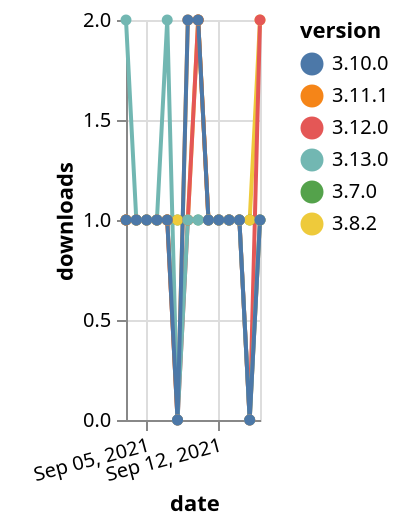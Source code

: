 {"$schema": "https://vega.github.io/schema/vega-lite/v5.json", "description": "A simple bar chart with embedded data.", "data": {"values": [{"date": "2021-09-03", "total": 248, "delta": 1, "version": "3.7.0"}, {"date": "2021-09-04", "total": 249, "delta": 1, "version": "3.7.0"}, {"date": "2021-09-05", "total": 250, "delta": 1, "version": "3.7.0"}, {"date": "2021-09-06", "total": 251, "delta": 1, "version": "3.7.0"}, {"date": "2021-09-07", "total": 252, "delta": 1, "version": "3.7.0"}, {"date": "2021-09-08", "total": 253, "delta": 1, "version": "3.7.0"}, {"date": "2021-09-09", "total": 254, "delta": 1, "version": "3.7.0"}, {"date": "2021-09-10", "total": 255, "delta": 1, "version": "3.7.0"}, {"date": "2021-09-11", "total": 256, "delta": 1, "version": "3.7.0"}, {"date": "2021-09-12", "total": 257, "delta": 1, "version": "3.7.0"}, {"date": "2021-09-13", "total": 258, "delta": 1, "version": "3.7.0"}, {"date": "2021-09-14", "total": 259, "delta": 1, "version": "3.7.0"}, {"date": "2021-09-15", "total": 260, "delta": 1, "version": "3.7.0"}, {"date": "2021-09-16", "total": 261, "delta": 1, "version": "3.7.0"}, {"date": "2021-09-03", "total": 391, "delta": 1, "version": "3.8.2"}, {"date": "2021-09-04", "total": 392, "delta": 1, "version": "3.8.2"}, {"date": "2021-09-05", "total": 393, "delta": 1, "version": "3.8.2"}, {"date": "2021-09-06", "total": 394, "delta": 1, "version": "3.8.2"}, {"date": "2021-09-07", "total": 395, "delta": 1, "version": "3.8.2"}, {"date": "2021-09-08", "total": 396, "delta": 1, "version": "3.8.2"}, {"date": "2021-09-09", "total": 397, "delta": 1, "version": "3.8.2"}, {"date": "2021-09-10", "total": 399, "delta": 2, "version": "3.8.2"}, {"date": "2021-09-11", "total": 400, "delta": 1, "version": "3.8.2"}, {"date": "2021-09-12", "total": 401, "delta": 1, "version": "3.8.2"}, {"date": "2021-09-13", "total": 402, "delta": 1, "version": "3.8.2"}, {"date": "2021-09-14", "total": 403, "delta": 1, "version": "3.8.2"}, {"date": "2021-09-15", "total": 404, "delta": 1, "version": "3.8.2"}, {"date": "2021-09-16", "total": 406, "delta": 2, "version": "3.8.2"}, {"date": "2021-09-03", "total": 169, "delta": 1, "version": "3.12.0"}, {"date": "2021-09-04", "total": 170, "delta": 1, "version": "3.12.0"}, {"date": "2021-09-05", "total": 171, "delta": 1, "version": "3.12.0"}, {"date": "2021-09-06", "total": 172, "delta": 1, "version": "3.12.0"}, {"date": "2021-09-07", "total": 173, "delta": 1, "version": "3.12.0"}, {"date": "2021-09-08", "total": 173, "delta": 0, "version": "3.12.0"}, {"date": "2021-09-09", "total": 174, "delta": 1, "version": "3.12.0"}, {"date": "2021-09-10", "total": 176, "delta": 2, "version": "3.12.0"}, {"date": "2021-09-11", "total": 177, "delta": 1, "version": "3.12.0"}, {"date": "2021-09-12", "total": 178, "delta": 1, "version": "3.12.0"}, {"date": "2021-09-13", "total": 179, "delta": 1, "version": "3.12.0"}, {"date": "2021-09-14", "total": 180, "delta": 1, "version": "3.12.0"}, {"date": "2021-09-15", "total": 180, "delta": 0, "version": "3.12.0"}, {"date": "2021-09-16", "total": 182, "delta": 2, "version": "3.12.0"}, {"date": "2021-09-03", "total": 153, "delta": 1, "version": "3.11.1"}, {"date": "2021-09-04", "total": 154, "delta": 1, "version": "3.11.1"}, {"date": "2021-09-05", "total": 155, "delta": 1, "version": "3.11.1"}, {"date": "2021-09-06", "total": 156, "delta": 1, "version": "3.11.1"}, {"date": "2021-09-07", "total": 157, "delta": 1, "version": "3.11.1"}, {"date": "2021-09-08", "total": 157, "delta": 0, "version": "3.11.1"}, {"date": "2021-09-09", "total": 159, "delta": 2, "version": "3.11.1"}, {"date": "2021-09-10", "total": 161, "delta": 2, "version": "3.11.1"}, {"date": "2021-09-11", "total": 162, "delta": 1, "version": "3.11.1"}, {"date": "2021-09-12", "total": 163, "delta": 1, "version": "3.11.1"}, {"date": "2021-09-13", "total": 164, "delta": 1, "version": "3.11.1"}, {"date": "2021-09-14", "total": 165, "delta": 1, "version": "3.11.1"}, {"date": "2021-09-15", "total": 165, "delta": 0, "version": "3.11.1"}, {"date": "2021-09-16", "total": 166, "delta": 1, "version": "3.11.1"}, {"date": "2021-09-03", "total": 120, "delta": 2, "version": "3.13.0"}, {"date": "2021-09-04", "total": 121, "delta": 1, "version": "3.13.0"}, {"date": "2021-09-05", "total": 122, "delta": 1, "version": "3.13.0"}, {"date": "2021-09-06", "total": 123, "delta": 1, "version": "3.13.0"}, {"date": "2021-09-07", "total": 125, "delta": 2, "version": "3.13.0"}, {"date": "2021-09-08", "total": 125, "delta": 0, "version": "3.13.0"}, {"date": "2021-09-09", "total": 126, "delta": 1, "version": "3.13.0"}, {"date": "2021-09-10", "total": 127, "delta": 1, "version": "3.13.0"}, {"date": "2021-09-11", "total": 128, "delta": 1, "version": "3.13.0"}, {"date": "2021-09-12", "total": 129, "delta": 1, "version": "3.13.0"}, {"date": "2021-09-13", "total": 130, "delta": 1, "version": "3.13.0"}, {"date": "2021-09-14", "total": 131, "delta": 1, "version": "3.13.0"}, {"date": "2021-09-15", "total": 131, "delta": 0, "version": "3.13.0"}, {"date": "2021-09-16", "total": 132, "delta": 1, "version": "3.13.0"}, {"date": "2021-09-03", "total": 177, "delta": 1, "version": "3.10.0"}, {"date": "2021-09-04", "total": 178, "delta": 1, "version": "3.10.0"}, {"date": "2021-09-05", "total": 179, "delta": 1, "version": "3.10.0"}, {"date": "2021-09-06", "total": 180, "delta": 1, "version": "3.10.0"}, {"date": "2021-09-07", "total": 181, "delta": 1, "version": "3.10.0"}, {"date": "2021-09-08", "total": 181, "delta": 0, "version": "3.10.0"}, {"date": "2021-09-09", "total": 183, "delta": 2, "version": "3.10.0"}, {"date": "2021-09-10", "total": 185, "delta": 2, "version": "3.10.0"}, {"date": "2021-09-11", "total": 186, "delta": 1, "version": "3.10.0"}, {"date": "2021-09-12", "total": 187, "delta": 1, "version": "3.10.0"}, {"date": "2021-09-13", "total": 188, "delta": 1, "version": "3.10.0"}, {"date": "2021-09-14", "total": 189, "delta": 1, "version": "3.10.0"}, {"date": "2021-09-15", "total": 189, "delta": 0, "version": "3.10.0"}, {"date": "2021-09-16", "total": 190, "delta": 1, "version": "3.10.0"}]}, "width": "container", "mark": {"type": "line", "point": {"filled": true}}, "encoding": {"x": {"field": "date", "type": "temporal", "timeUnit": "yearmonthdate", "title": "date", "axis": {"labelAngle": -15}}, "y": {"field": "delta", "type": "quantitative", "title": "downloads"}, "color": {"field": "version", "type": "nominal"}, "tooltip": {"field": "delta"}}}
